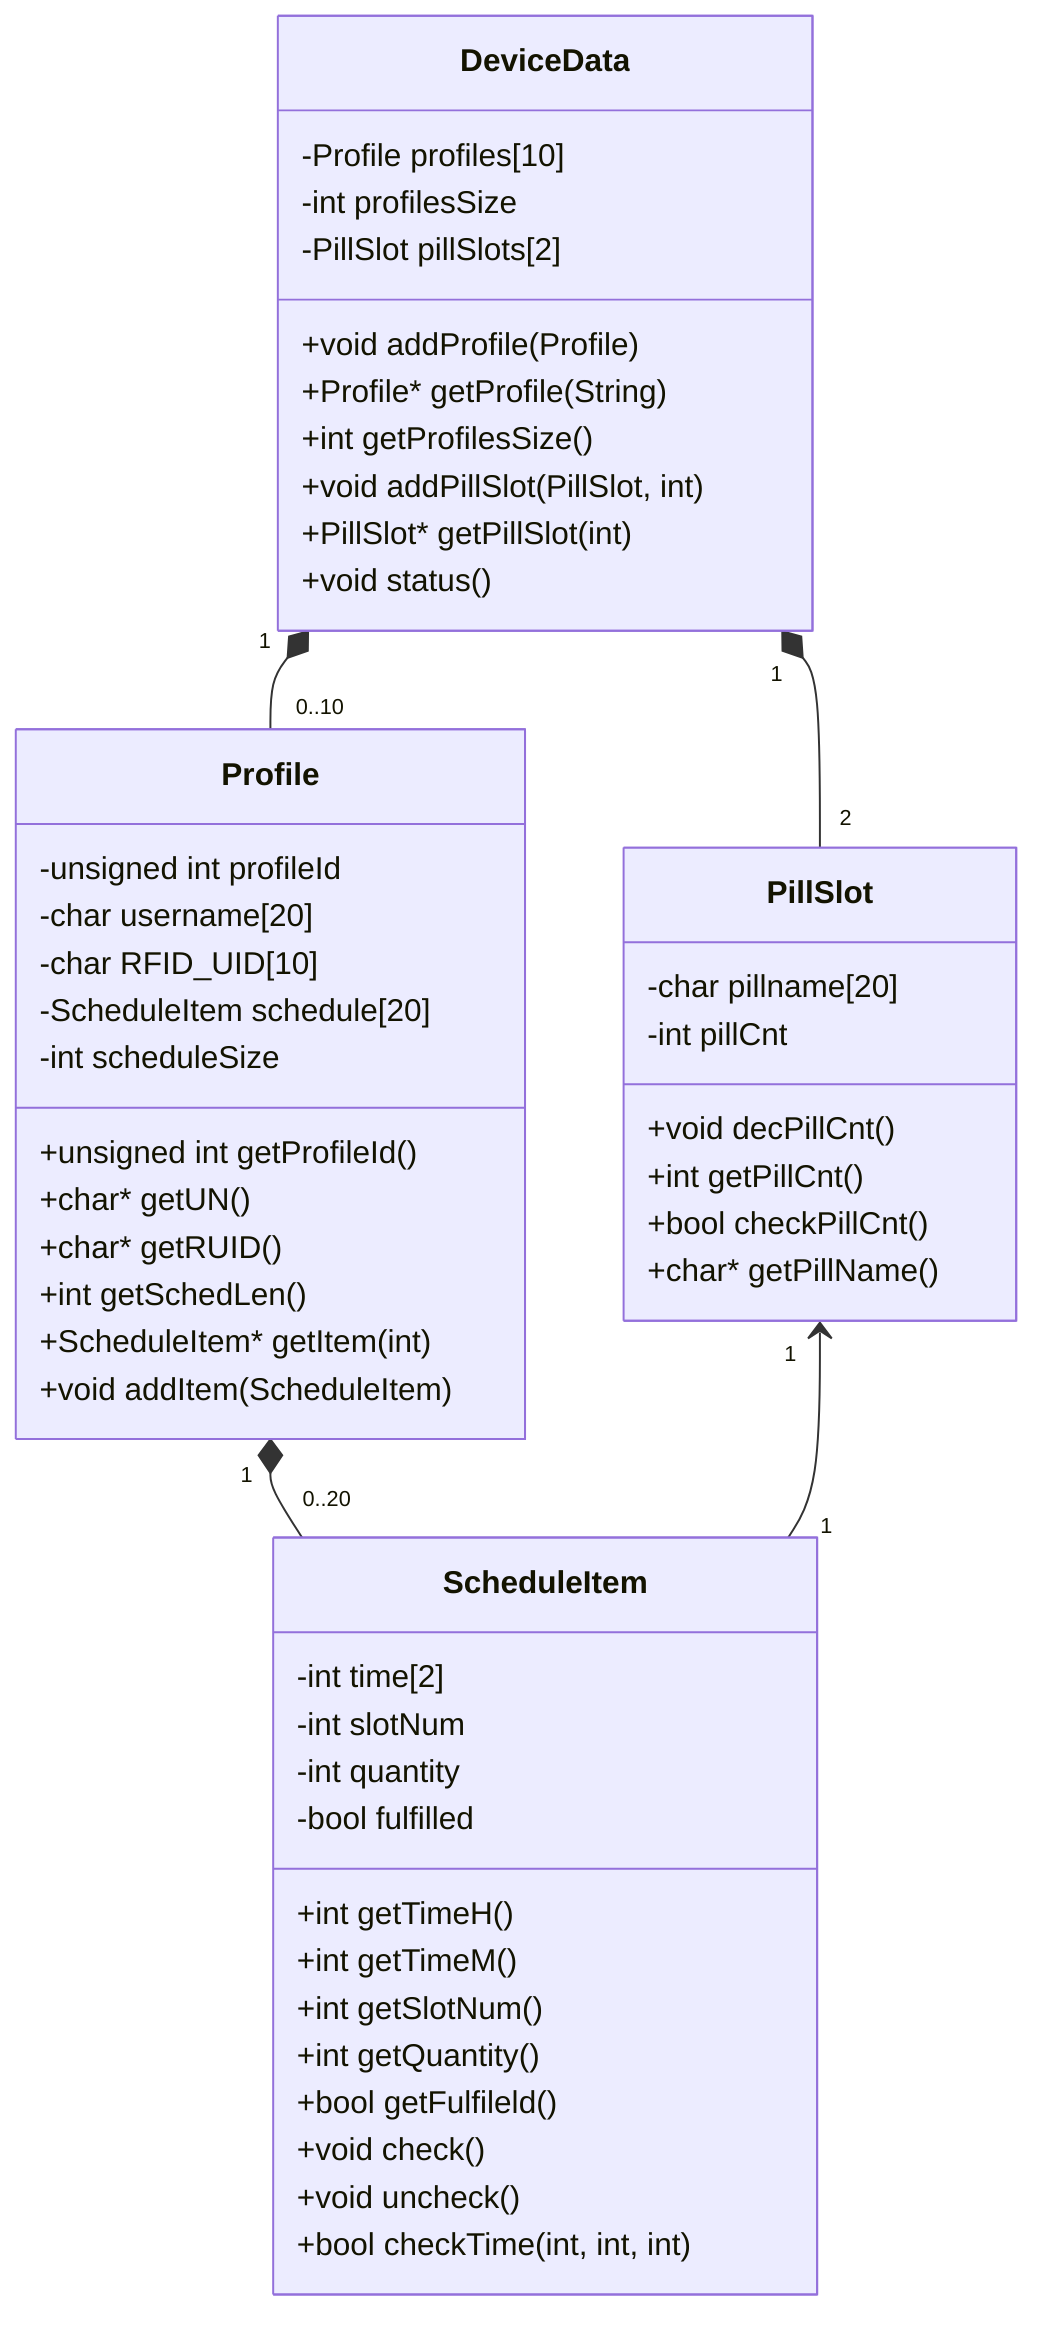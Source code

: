classDiagram

DeviceData "1" *-- "2" PillSlot
DeviceData "1" *-- "0..10" Profile
Profile "1" *-- "0..20" ScheduleItem
PillSlot "1" <-- "1" ScheduleItem

class ScheduleItem {
    -int time[2]
    -int slotNum
    -int quantity
    -bool fulfilled

    +int getTimeH()
    +int getTimeM()
    +int getSlotNum()
    +int getQuantity()
    +bool getFulfileld()
    +void check()
    +void uncheck()
    +bool checkTime(int, int, int)
}

class PillSlot {
    -char pillname[20]
    -int pillCnt

    +void decPillCnt()
    +int getPillCnt()
    +bool checkPillCnt()
    +char* getPillName()
}

class Profile {
    -unsigned int profileId
    -char username[20]
    -char RFID_UID[10]
    -ScheduleItem schedule[20]
    -int scheduleSize

    +unsigned int getProfileId()
    +char* getUN()
    +char* getRUID()
    +int getSchedLen()
    +ScheduleItem* getItem(int)
    +void addItem(ScheduleItem)
}

class DeviceData {
    -Profile profiles[10]
    -int profilesSize
    -PillSlot pillSlots[2]

    +void addProfile(Profile)
    +Profile* getProfile(String)
    +int getProfilesSize()
    +void addPillSlot(PillSlot, int)
    +PillSlot* getPillSlot(int)
    +void status()
}